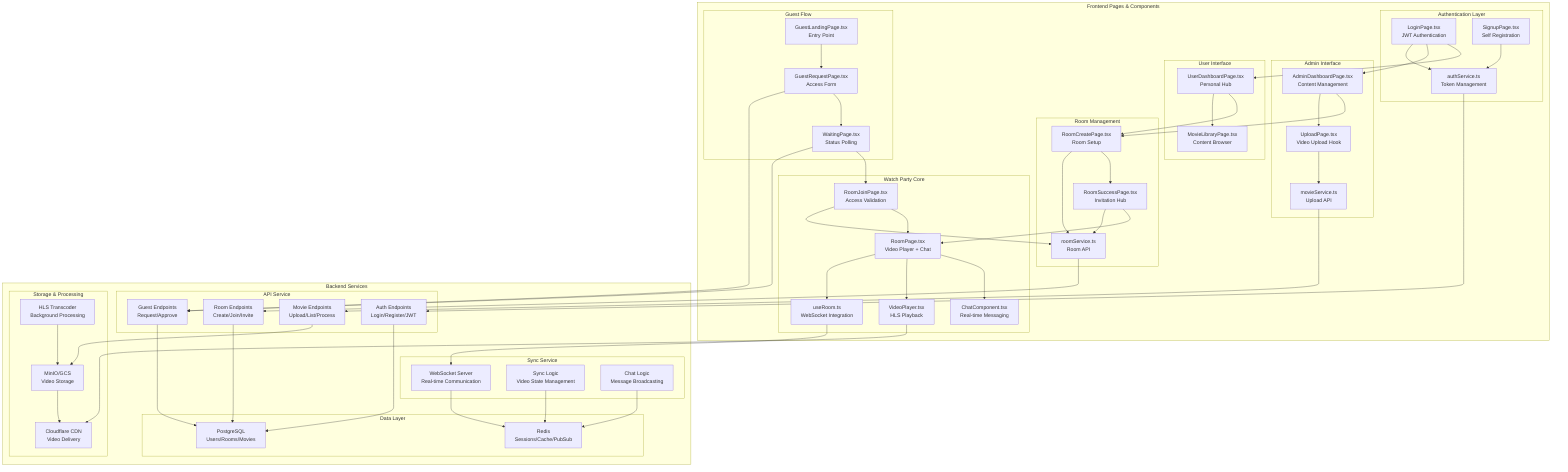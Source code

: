 graph TD
    subgraph "Frontend Pages & Components"
        subgraph "Authentication Layer"
            LOGIN[LoginPage.tsx<br/>JWT Authentication]
            SIGNUP[SignupPage.tsx<br/>Self Registration]
            AUTH_SERVICE[authService.ts<br/>Token Management]
        end
        
        subgraph "Admin Interface"
            ADMIN_DASH[AdminDashboardPage.tsx<br/>Content Management]
            UPLOAD[UploadPage.tsx<br/>Video Upload Hook]
            MOVIE_SERVICE[movieService.ts<br/>Upload API]
        end
        
        subgraph "User Interface"
            USER_DASH[UserDashboardPage.tsx<br/>Personal Hub]
            MOVIE_LIB[MovieLibraryPage.tsx<br/>Content Browser]
        end
        
        subgraph "Room Management"
            ROOM_CREATE[RoomCreatePage.tsx<br/>Room Setup]
            ROOM_SUCCESS[RoomSuccessPage.tsx<br/>Invitation Hub]
            ROOM_SERVICE[roomService.ts<br/>Room API]
        end
        
        subgraph "Guest Flow"
            GUEST_LANDING[GuestLandingPage.tsx<br/>Entry Point]
            GUEST_REQUEST[GuestRequestPage.tsx<br/>Access Form]
            WAITING[WaitingPage.tsx<br/>Status Polling]
        end
        
        subgraph "Watch Party Core"
            ROOM_JOIN[RoomJoinPage.tsx<br/>Access Validation]
            ROOM_PAGE[RoomPage.tsx<br/>Video Player + Chat]
            ROOM_HOOK[useRoom.ts<br/>WebSocket Integration]
            VIDEO_COMP[VideoPlayer.tsx<br/>HLS Playback]
            CHAT_COMP[ChatComponent.tsx<br/>Real-time Messaging]
        end
    end
    
    subgraph "Backend Services"
        subgraph "API Service"
            AUTH_API[Auth Endpoints<br/>Login/Register/JWT]
            MOVIE_API[Movie Endpoints<br/>Upload/List/Process]
            ROOM_API[Room Endpoints<br/>Create/Join/Invite]
            GUEST_API[Guest Endpoints<br/>Request/Approve]
        end
        
        subgraph "Sync Service"
            WS_SERVER[WebSocket Server<br/>Real-time Communication]
            SYNC_LOGIC[Sync Logic<br/>Video State Management]
            CHAT_LOGIC[Chat Logic<br/>Message Broadcasting]
        end
        
        subgraph "Storage & Processing"
            VIDEO_STORAGE[MinIO/GCS<br/>Video Storage]
            HLS_PROCESSOR[HLS Transcoder<br/>Background Processing]
            CDN[Cloudflare CDN<br/>Video Delivery]
        end
        
        subgraph "Data Layer"
            POSTGRES[PostgreSQL<br/>Users/Rooms/Movies]
            REDIS[Redis<br/>Sessions/Cache/PubSub]
        end
    end
    
    AUTH_SERVICE --> AUTH_API
    MOVIE_SERVICE --> MOVIE_API
    ROOM_SERVICE --> ROOM_API
    ROOM_HOOK --> WS_SERVER
    VIDEO_COMP --> CDN
    
    AUTH_API --> POSTGRES
    MOVIE_API --> VIDEO_STORAGE
    ROOM_API --> POSTGRES
    GUEST_API --> POSTGRES
    WS_SERVER --> REDIS
    SYNC_LOGIC --> REDIS
    CHAT_LOGIC --> REDIS
    HLS_PROCESSOR --> VIDEO_STORAGE
    VIDEO_STORAGE --> CDN
    
    LOGIN --> AUTH_SERVICE
    SIGNUP --> AUTH_SERVICE
    ADMIN_DASH --> UPLOAD
    UPLOAD --> MOVIE_SERVICE
    USER_DASH --> MOVIE_LIB
    ROOM_CREATE --> ROOM_SERVICE
    ROOM_SUCCESS --> ROOM_SERVICE
    GUEST_REQUEST --> GUEST_API
    WAITING --> GUEST_API
    ROOM_JOIN --> ROOM_SERVICE
    ROOM_PAGE --> ROOM_HOOK
    ROOM_PAGE --> VIDEO_COMP
    ROOM_PAGE --> CHAT_COMP
    
    GUEST_LANDING --> GUEST_REQUEST
    GUEST_REQUEST --> WAITING
    WAITING --> ROOM_JOIN
    
    LOGIN --> ADMIN_DASH
    LOGIN --> USER_DASH
    ADMIN_DASH --> ROOM_CREATE
    USER_DASH --> ROOM_CREATE
    ROOM_CREATE --> ROOM_SUCCESS
    ROOM_SUCCESS --> ROOM_PAGE
    ROOM_JOIN --> ROOM_PAGE